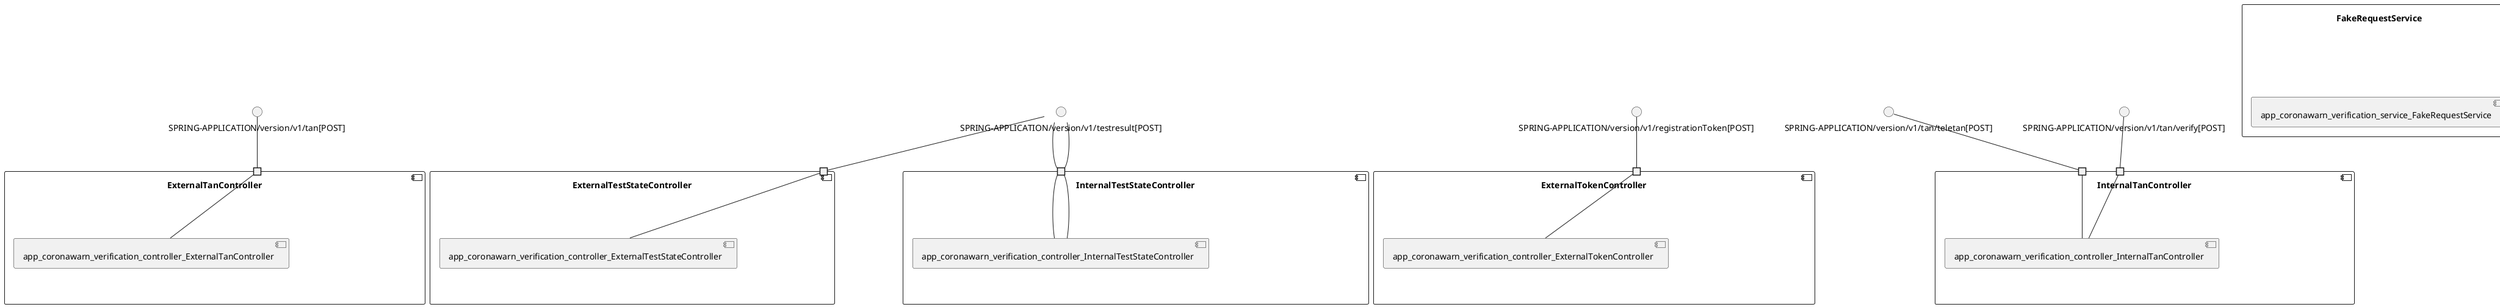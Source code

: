 @startuml
skinparam fixCircleLabelOverlapping true
component "ExternalTanController\n\n\n\n\n\n" {
[app_coronawarn_verification_controller_ExternalTanController]
portin " " as ExternalTanController_requires_SPRING_APPLICATION_version_v1_tan_POST_
"ExternalTanController_requires_SPRING_APPLICATION_version_v1_tan_POST_"--[app_coronawarn_verification_controller_ExternalTanController]
}
interface "SPRING-APPLICATION/version/v1/tan[POST]" as interface.SPRING_APPLICATION_version_v1_tan_POST_
interface.SPRING_APPLICATION_version_v1_tan_POST_--"ExternalTanController_requires_SPRING_APPLICATION_version_v1_tan_POST_"
component "ExternalTestStateController\n\n\n\n\n\n" {
[app_coronawarn_verification_controller_ExternalTestStateController]
portin " " as ExternalTestStateController_requires_SPRING_APPLICATION_version_v1_testresult_POST_
"ExternalTestStateController_requires_SPRING_APPLICATION_version_v1_testresult_POST_"--[app_coronawarn_verification_controller_ExternalTestStateController]
}
interface "SPRING-APPLICATION/version/v1/testresult[POST]" as interface.SPRING_APPLICATION_version_v1_testresult_POST_
interface.SPRING_APPLICATION_version_v1_testresult_POST_--"ExternalTestStateController_requires_SPRING_APPLICATION_version_v1_testresult_POST_"
component "ExternalTokenController\n\n\n\n\n\n" {
[app_coronawarn_verification_controller_ExternalTokenController]
portin " " as ExternalTokenController_requires_SPRING_APPLICATION_version_v1_registrationToken_POST_
"ExternalTokenController_requires_SPRING_APPLICATION_version_v1_registrationToken_POST_"--[app_coronawarn_verification_controller_ExternalTokenController]
}
interface "SPRING-APPLICATION/version/v1/registrationToken[POST]" as interface.SPRING_APPLICATION_version_v1_registrationToken_POST_
interface.SPRING_APPLICATION_version_v1_registrationToken_POST_--"ExternalTokenController_requires_SPRING_APPLICATION_version_v1_registrationToken_POST_"
component "FakeRequestService\n\n\n\n\n\n" {
[app_coronawarn_verification_service_FakeRequestService]
}
component "InternalTanController\n\n\n\n\n\n" {
[app_coronawarn_verification_controller_InternalTanController]
portin " " as InternalTanController_requires_SPRING_APPLICATION_version_v1_tan_teletan_POST_
portin " " as InternalTanController_requires_SPRING_APPLICATION_version_v1_tan_verify_POST_
"InternalTanController_requires_SPRING_APPLICATION_version_v1_tan_teletan_POST_"--[app_coronawarn_verification_controller_InternalTanController]
"InternalTanController_requires_SPRING_APPLICATION_version_v1_tan_verify_POST_"--[app_coronawarn_verification_controller_InternalTanController]
}
interface "SPRING-APPLICATION/version/v1/tan/teletan[POST]" as interface.SPRING_APPLICATION_version_v1_tan_teletan_POST_
interface.SPRING_APPLICATION_version_v1_tan_teletan_POST_--"InternalTanController_requires_SPRING_APPLICATION_version_v1_tan_teletan_POST_"
interface "SPRING-APPLICATION/version/v1/tan/verify[POST]" as interface.SPRING_APPLICATION_version_v1_tan_verify_POST_
interface.SPRING_APPLICATION_version_v1_tan_verify_POST_--"InternalTanController_requires_SPRING_APPLICATION_version_v1_tan_verify_POST_"
component "InternalTestStateController\n\n\n\n\n\n" {
[app_coronawarn_verification_controller_InternalTestStateController]
portin " " as InternalTestStateController_requires_SPRING_APPLICATION_version_v1_testresult_POST_
portin " " as InternalTestStateController_requires_SPRING_APPLICATION_version_v1_testresult_POST_
"InternalTestStateController_requires_SPRING_APPLICATION_version_v1_testresult_POST_"--[app_coronawarn_verification_controller_InternalTestStateController]
"InternalTestStateController_requires_SPRING_APPLICATION_version_v1_testresult_POST_"--[app_coronawarn_verification_controller_InternalTestStateController]
}
interface "SPRING-APPLICATION/version/v1/testresult[POST]" as interface.SPRING_APPLICATION_version_v1_testresult_POST_
interface.SPRING_APPLICATION_version_v1_testresult_POST_--"InternalTestStateController_requires_SPRING_APPLICATION_version_v1_testresult_POST_"
interface "SPRING-APPLICATION/version/v1/testresult[POST]" as interface.SPRING_APPLICATION_version_v1_testresult_POST_
interface.SPRING_APPLICATION_version_v1_testresult_POST_--"InternalTestStateController_requires_SPRING_APPLICATION_version_v1_testresult_POST_"

@enduml
